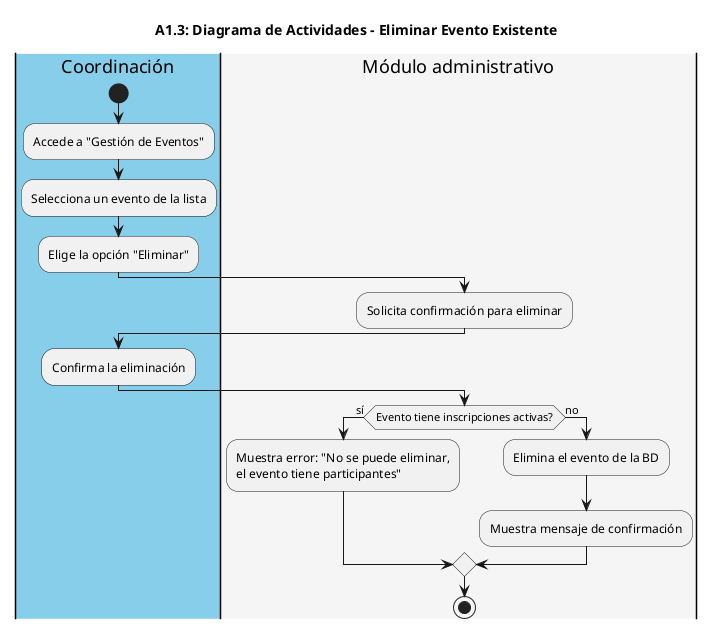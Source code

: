 @startuml
title A1.3: Diagrama de Actividades - Eliminar Evento Existente

|#skyblue|Coordinación|
start
:Accede a "Gestión de Eventos";
:Selecciona un evento de la lista;
:Elige la opción "Eliminar";

|#whitesmoke|Módulo administrativo|
:Solicita confirmación para eliminar;

|#skyblue|Coordinación|
:Confirma la eliminación;

|#whitesmoke|Módulo administrativo|
if (Evento tiene inscripciones activas?) then (sí)
   :Muestra error: "No se puede eliminar,
   el evento tiene participantes";
else (no)
  :Elimina el evento de la BD;
  :Muestra mensaje de confirmación;
endif
stop
@enduml